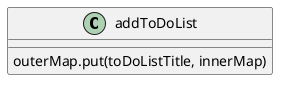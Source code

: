 @startuml
'https://plantuml.com/class-diagram'

class addToDoList {
    outerMap.put(toDoListTitle, innerMap)
}

@enduml
